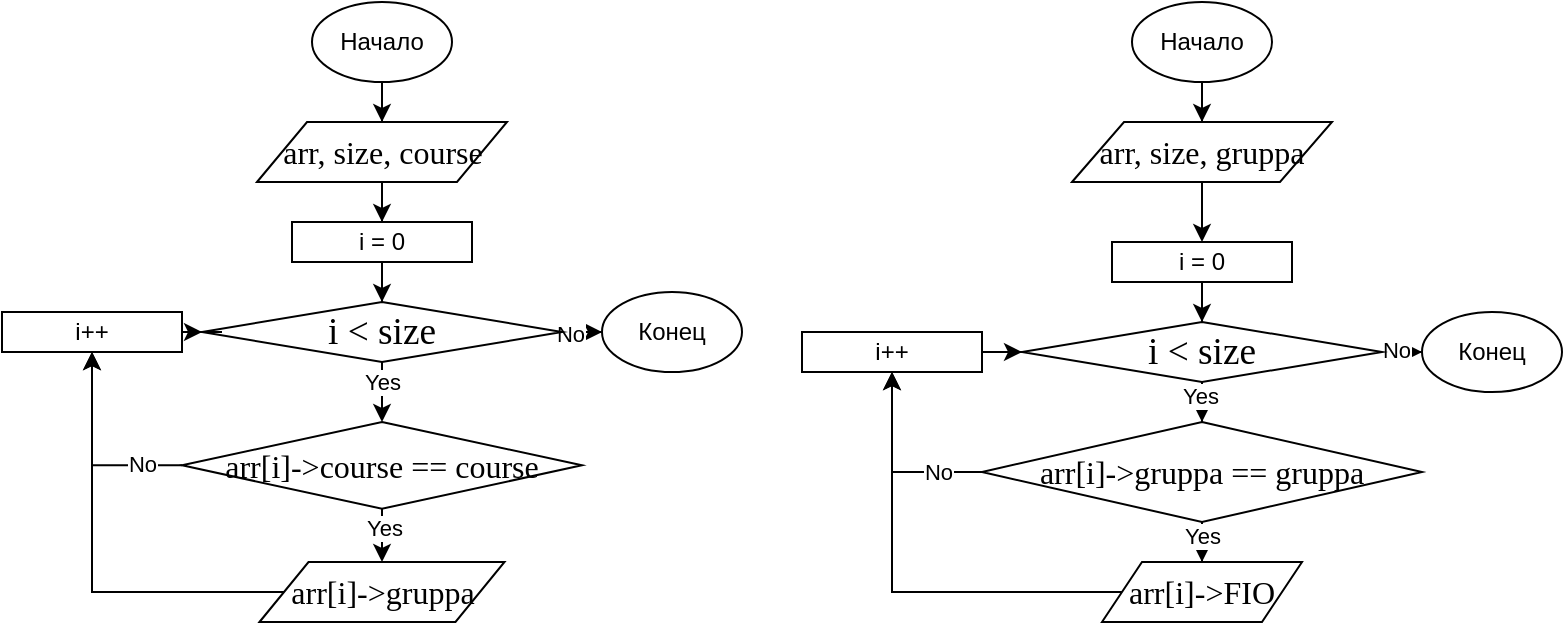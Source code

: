 <mxfile version="13.1.5" type="device"><diagram id="C5RBs43oDa-KdzZeNtuy" name="Page-1"><mxGraphModel dx="927" dy="409" grid="1" gridSize="10" guides="1" tooltips="1" connect="1" arrows="1" fold="1" page="1" pageScale="1" pageWidth="827" pageHeight="1169" math="0" shadow="0"><root><mxCell id="WIyWlLk6GJQsqaUBKTNV-0"/><mxCell id="WIyWlLk6GJQsqaUBKTNV-1" parent="WIyWlLk6GJQsqaUBKTNV-0"/><mxCell id="hzRiJR8K_pWHgd44_eGp-601" style="edgeStyle=orthogonalEdgeStyle;rounded=0;orthogonalLoop=1;jettySize=auto;html=1;entryX=0.5;entryY=0;entryDx=0;entryDy=0;" edge="1" parent="WIyWlLk6GJQsqaUBKTNV-1" source="hzRiJR8K_pWHgd44_eGp-397" target="hzRiJR8K_pWHgd44_eGp-568"><mxGeometry relative="1" as="geometry"/></mxCell><mxCell id="hzRiJR8K_pWHgd44_eGp-397" value="Начало" style="ellipse;whiteSpace=wrap;html=1;" vertex="1" parent="WIyWlLk6GJQsqaUBKTNV-1"><mxGeometry x="175" y="120" width="70" height="40" as="geometry"/></mxCell><mxCell id="hzRiJR8K_pWHgd44_eGp-451" value="Конец" style="ellipse;whiteSpace=wrap;html=1;" vertex="1" parent="WIyWlLk6GJQsqaUBKTNV-1"><mxGeometry x="730" y="275" width="70" height="40" as="geometry"/></mxCell><mxCell id="hzRiJR8K_pWHgd44_eGp-567" style="edgeStyle=orthogonalEdgeStyle;rounded=0;orthogonalLoop=1;jettySize=auto;html=1;entryX=0.5;entryY=0;entryDx=0;entryDy=0;" edge="1" parent="WIyWlLk6GJQsqaUBKTNV-1" source="hzRiJR8K_pWHgd44_eGp-568" target="hzRiJR8K_pWHgd44_eGp-571"><mxGeometry relative="1" as="geometry"/></mxCell><mxCell id="hzRiJR8K_pWHgd44_eGp-568" value="&lt;p class=&quot;MsoNormal&quot; style=&quot;margin: 0cm 0cm 0.0pt ; font-size: 12pt ; font-family: &amp;#34;times new roman&amp;#34; , serif&quot;&gt;&lt;span style=&quot;font-size: 12pt ; font-family: &amp;#34;times new roman&amp;#34; , serif&quot;&gt;arr, size, course&lt;/span&gt;&lt;span style=&quot;font-size: medium&quot;&gt;&lt;/span&gt;&lt;br&gt;&lt;/p&gt;" style="shape=parallelogram;perimeter=parallelogramPerimeter;whiteSpace=wrap;html=1;fontFamily=Helvetica;fontSize=12;fontColor=#000000;align=center;strokeColor=#000000;fillColor=#ffffff;" vertex="1" parent="WIyWlLk6GJQsqaUBKTNV-1"><mxGeometry x="147.5" y="180" width="125" height="30" as="geometry"/></mxCell><mxCell id="hzRiJR8K_pWHgd44_eGp-569" style="edgeStyle=orthogonalEdgeStyle;rounded=0;orthogonalLoop=1;jettySize=auto;html=1;exitX=0.5;exitY=1;exitDx=0;exitDy=0;" edge="1" parent="WIyWlLk6GJQsqaUBKTNV-1"><mxGeometry relative="1" as="geometry"><mxPoint x="210" y="210" as="sourcePoint"/><mxPoint x="210" y="210" as="targetPoint"/></mxGeometry></mxCell><mxCell id="hzRiJR8K_pWHgd44_eGp-570" style="edgeStyle=orthogonalEdgeStyle;rounded=0;orthogonalLoop=1;jettySize=auto;html=1;" edge="1" parent="WIyWlLk6GJQsqaUBKTNV-1" source="hzRiJR8K_pWHgd44_eGp-571" target="hzRiJR8K_pWHgd44_eGp-574"><mxGeometry relative="1" as="geometry"/></mxCell><mxCell id="hzRiJR8K_pWHgd44_eGp-571" value="i = 0" style="rounded=0;whiteSpace=wrap;html=1;fontFamily=Helvetica;fontSize=12;fontColor=#000000;align=center;strokeColor=#000000;fillColor=#ffffff;" vertex="1" parent="WIyWlLk6GJQsqaUBKTNV-1"><mxGeometry x="165" y="230" width="90" height="20" as="geometry"/></mxCell><mxCell id="hzRiJR8K_pWHgd44_eGp-572" style="edgeStyle=orthogonalEdgeStyle;rounded=0;orthogonalLoop=1;jettySize=auto;html=1;entryX=0.5;entryY=0;entryDx=0;entryDy=0;" edge="1" parent="WIyWlLk6GJQsqaUBKTNV-1" source="hzRiJR8K_pWHgd44_eGp-574" target="hzRiJR8K_pWHgd44_eGp-579"><mxGeometry relative="1" as="geometry"/></mxCell><mxCell id="hzRiJR8K_pWHgd44_eGp-573" value="Yes" style="edgeLabel;html=1;align=center;verticalAlign=middle;resizable=0;points=[];" vertex="1" connectable="0" parent="hzRiJR8K_pWHgd44_eGp-572"><mxGeometry x="0.567" y="-1" relative="1" as="geometry"><mxPoint x="1" y="-9.17" as="offset"/></mxGeometry></mxCell><mxCell id="hzRiJR8K_pWHgd44_eGp-604" style="edgeStyle=orthogonalEdgeStyle;rounded=0;orthogonalLoop=1;jettySize=auto;html=1;" edge="1" parent="WIyWlLk6GJQsqaUBKTNV-1" source="hzRiJR8K_pWHgd44_eGp-574" target="hzRiJR8K_pWHgd44_eGp-603"><mxGeometry relative="1" as="geometry"/></mxCell><mxCell id="hzRiJR8K_pWHgd44_eGp-605" value="No" style="edgeLabel;html=1;align=center;verticalAlign=middle;resizable=0;points=[];" vertex="1" connectable="0" parent="hzRiJR8K_pWHgd44_eGp-604"><mxGeometry x="-0.872" y="-1" relative="1" as="geometry"><mxPoint as="offset"/></mxGeometry></mxCell><mxCell id="hzRiJR8K_pWHgd44_eGp-574" value="&lt;span lang=&quot;EN-US&quot; style=&quot;font-size: 14pt ; font-family: &amp;#34;times new roman&amp;#34; , serif&quot;&gt;i &amp;lt; size&lt;/span&gt;&lt;span style=&quot;font-size: medium&quot;&gt;&lt;/span&gt;" style="rhombus;whiteSpace=wrap;html=1;" vertex="1" parent="WIyWlLk6GJQsqaUBKTNV-1"><mxGeometry x="120" y="270" width="180" height="30" as="geometry"/></mxCell><mxCell id="hzRiJR8K_pWHgd44_eGp-575" style="edgeStyle=orthogonalEdgeStyle;rounded=0;orthogonalLoop=1;jettySize=auto;html=1;entryX=0;entryY=0.5;entryDx=0;entryDy=0;" edge="1" parent="WIyWlLk6GJQsqaUBKTNV-1" source="hzRiJR8K_pWHgd44_eGp-576" target="hzRiJR8K_pWHgd44_eGp-574"><mxGeometry relative="1" as="geometry"/></mxCell><mxCell id="hzRiJR8K_pWHgd44_eGp-576" value="i++" style="rounded=0;whiteSpace=wrap;html=1;fontFamily=Helvetica;fontSize=12;fontColor=#000000;align=center;strokeColor=#000000;fillColor=#ffffff;" vertex="1" parent="WIyWlLk6GJQsqaUBKTNV-1"><mxGeometry x="20" y="275" width="90" height="20" as="geometry"/></mxCell><mxCell id="hzRiJR8K_pWHgd44_eGp-578" style="edgeStyle=orthogonalEdgeStyle;rounded=0;orthogonalLoop=1;jettySize=auto;html=1;entryX=0.5;entryY=0;entryDx=0;entryDy=0;" edge="1" parent="WIyWlLk6GJQsqaUBKTNV-1" source="hzRiJR8K_pWHgd44_eGp-579" target="hzRiJR8K_pWHgd44_eGp-581"><mxGeometry relative="1" as="geometry"/></mxCell><mxCell id="hzRiJR8K_pWHgd44_eGp-599" value="Yes" style="edgeLabel;html=1;align=center;verticalAlign=middle;resizable=0;points=[];" vertex="1" connectable="0" parent="hzRiJR8K_pWHgd44_eGp-578"><mxGeometry x="-0.65" y="1" relative="1" as="geometry"><mxPoint as="offset"/></mxGeometry></mxCell><mxCell id="hzRiJR8K_pWHgd44_eGp-597" style="edgeStyle=orthogonalEdgeStyle;rounded=0;orthogonalLoop=1;jettySize=auto;html=1;entryX=0.5;entryY=1;entryDx=0;entryDy=0;" edge="1" parent="WIyWlLk6GJQsqaUBKTNV-1" source="hzRiJR8K_pWHgd44_eGp-579" target="hzRiJR8K_pWHgd44_eGp-576"><mxGeometry relative="1" as="geometry"><Array as="points"><mxPoint x="65" y="352"/></Array></mxGeometry></mxCell><mxCell id="hzRiJR8K_pWHgd44_eGp-598" value="No" style="edgeLabel;html=1;align=center;verticalAlign=middle;resizable=0;points=[];" vertex="1" connectable="0" parent="hzRiJR8K_pWHgd44_eGp-597"><mxGeometry x="-0.6" y="-1" relative="1" as="geometry"><mxPoint as="offset"/></mxGeometry></mxCell><mxCell id="hzRiJR8K_pWHgd44_eGp-579" value="&lt;span lang=&quot;EN-US&quot; style=&quot;font-size: 12pt ; font-family: &amp;#34;times new roman&amp;#34; , serif&quot;&gt;arr[i]-&amp;gt;course == course&lt;/span&gt;&lt;span style=&quot;font-size: medium&quot;&gt;&lt;/span&gt;" style="rhombus;whiteSpace=wrap;html=1;" vertex="1" parent="WIyWlLk6GJQsqaUBKTNV-1"><mxGeometry x="110" y="330" width="200" height="43.33" as="geometry"/></mxCell><mxCell id="hzRiJR8K_pWHgd44_eGp-600" style="edgeStyle=orthogonalEdgeStyle;rounded=0;orthogonalLoop=1;jettySize=auto;html=1;entryX=0.5;entryY=1;entryDx=0;entryDy=0;" edge="1" parent="WIyWlLk6GJQsqaUBKTNV-1" source="hzRiJR8K_pWHgd44_eGp-581" target="hzRiJR8K_pWHgd44_eGp-576"><mxGeometry relative="1" as="geometry"/></mxCell><mxCell id="hzRiJR8K_pWHgd44_eGp-581" value="&lt;span lang=&quot;SV&quot; style=&quot;font-size: 12pt ; font-family: &amp;#34;times new roman&amp;#34; , serif&quot;&gt;arr[i]-&amp;gt;gruppa&lt;/span&gt;&lt;span style=&quot;font-size: medium&quot;&gt;&lt;/span&gt;" style="shape=parallelogram;perimeter=parallelogramPerimeter;whiteSpace=wrap;html=1;fontFamily=Helvetica;fontSize=12;fontColor=#000000;align=center;strokeColor=#000000;fillColor=#ffffff;" vertex="1" parent="WIyWlLk6GJQsqaUBKTNV-1"><mxGeometry x="148.75" y="400" width="122.5" height="30" as="geometry"/></mxCell><mxCell id="hzRiJR8K_pWHgd44_eGp-582" style="edgeStyle=orthogonalEdgeStyle;rounded=0;orthogonalLoop=1;jettySize=auto;html=1;entryX=0.5;entryY=0;entryDx=0;entryDy=0;" edge="1" parent="WIyWlLk6GJQsqaUBKTNV-1" source="hzRiJR8K_pWHgd44_eGp-583" target="hzRiJR8K_pWHgd44_eGp-586"><mxGeometry relative="1" as="geometry"/></mxCell><mxCell id="hzRiJR8K_pWHgd44_eGp-583" value="&lt;p class=&quot;MsoNormal&quot; style=&quot;margin: 0cm 0cm 0.0pt&quot;&gt;&lt;font face=&quot;times new roman, serif&quot;&gt;&lt;span style=&quot;font-size: 16px&quot;&gt;arr, size, gruppa&lt;/span&gt;&lt;/font&gt;&lt;br&gt;&lt;/p&gt;&lt;span style=&quot;font-size: medium&quot;&gt;&lt;/span&gt;" style="shape=parallelogram;perimeter=parallelogramPerimeter;whiteSpace=wrap;html=1;fontFamily=Helvetica;fontSize=12;fontColor=#000000;align=center;strokeColor=#000000;fillColor=#ffffff;" vertex="1" parent="WIyWlLk6GJQsqaUBKTNV-1"><mxGeometry x="555" y="180" width="130" height="30" as="geometry"/></mxCell><mxCell id="hzRiJR8K_pWHgd44_eGp-584" style="edgeStyle=orthogonalEdgeStyle;rounded=0;orthogonalLoop=1;jettySize=auto;html=1;exitX=0.5;exitY=1;exitDx=0;exitDy=0;" edge="1" parent="WIyWlLk6GJQsqaUBKTNV-1"><mxGeometry relative="1" as="geometry"><mxPoint x="620" y="220" as="sourcePoint"/><mxPoint x="620" y="220" as="targetPoint"/></mxGeometry></mxCell><mxCell id="hzRiJR8K_pWHgd44_eGp-585" style="edgeStyle=orthogonalEdgeStyle;rounded=0;orthogonalLoop=1;jettySize=auto;html=1;" edge="1" parent="WIyWlLk6GJQsqaUBKTNV-1" source="hzRiJR8K_pWHgd44_eGp-586" target="hzRiJR8K_pWHgd44_eGp-589"><mxGeometry relative="1" as="geometry"/></mxCell><mxCell id="hzRiJR8K_pWHgd44_eGp-586" value="i = 0" style="rounded=0;whiteSpace=wrap;html=1;fontFamily=Helvetica;fontSize=12;fontColor=#000000;align=center;strokeColor=#000000;fillColor=#ffffff;" vertex="1" parent="WIyWlLk6GJQsqaUBKTNV-1"><mxGeometry x="575" y="240" width="90" height="20" as="geometry"/></mxCell><mxCell id="hzRiJR8K_pWHgd44_eGp-587" style="edgeStyle=orthogonalEdgeStyle;rounded=0;orthogonalLoop=1;jettySize=auto;html=1;entryX=0.5;entryY=0;entryDx=0;entryDy=0;" edge="1" parent="WIyWlLk6GJQsqaUBKTNV-1" source="hzRiJR8K_pWHgd44_eGp-589" target="hzRiJR8K_pWHgd44_eGp-594"><mxGeometry relative="1" as="geometry"/></mxCell><mxCell id="hzRiJR8K_pWHgd44_eGp-588" value="Yes" style="edgeLabel;html=1;align=center;verticalAlign=middle;resizable=0;points=[];" vertex="1" connectable="0" parent="hzRiJR8K_pWHgd44_eGp-587"><mxGeometry x="0.567" y="-1" relative="1" as="geometry"><mxPoint as="offset"/></mxGeometry></mxCell><mxCell id="hzRiJR8K_pWHgd44_eGp-613" style="edgeStyle=orthogonalEdgeStyle;rounded=0;orthogonalLoop=1;jettySize=auto;html=1;entryX=0;entryY=0.5;entryDx=0;entryDy=0;" edge="1" parent="WIyWlLk6GJQsqaUBKTNV-1" source="hzRiJR8K_pWHgd44_eGp-589" target="hzRiJR8K_pWHgd44_eGp-451"><mxGeometry relative="1" as="geometry"/></mxCell><mxCell id="hzRiJR8K_pWHgd44_eGp-614" value="No" style="edgeLabel;html=1;align=center;verticalAlign=middle;resizable=0;points=[];" vertex="1" connectable="0" parent="hzRiJR8K_pWHgd44_eGp-613"><mxGeometry x="0.544" y="1" relative="1" as="geometry"><mxPoint as="offset"/></mxGeometry></mxCell><mxCell id="hzRiJR8K_pWHgd44_eGp-589" value="&lt;span lang=&quot;EN-US&quot; style=&quot;font-size: 14pt ; font-family: &amp;#34;times new roman&amp;#34; , serif&quot;&gt;i &amp;lt; size&lt;/span&gt;&lt;span style=&quot;font-size: medium&quot;&gt;&lt;/span&gt;" style="rhombus;whiteSpace=wrap;html=1;" vertex="1" parent="WIyWlLk6GJQsqaUBKTNV-1"><mxGeometry x="530" y="280" width="180" height="30" as="geometry"/></mxCell><mxCell id="hzRiJR8K_pWHgd44_eGp-590" style="edgeStyle=orthogonalEdgeStyle;rounded=0;orthogonalLoop=1;jettySize=auto;html=1;entryX=0;entryY=0.5;entryDx=0;entryDy=0;" edge="1" parent="WIyWlLk6GJQsqaUBKTNV-1" source="hzRiJR8K_pWHgd44_eGp-591" target="hzRiJR8K_pWHgd44_eGp-589"><mxGeometry relative="1" as="geometry"/></mxCell><mxCell id="hzRiJR8K_pWHgd44_eGp-591" value="i++" style="rounded=0;whiteSpace=wrap;html=1;fontFamily=Helvetica;fontSize=12;fontColor=#000000;align=center;strokeColor=#000000;fillColor=#ffffff;" vertex="1" parent="WIyWlLk6GJQsqaUBKTNV-1"><mxGeometry x="420" y="285" width="90" height="20" as="geometry"/></mxCell><mxCell id="hzRiJR8K_pWHgd44_eGp-592" style="edgeStyle=orthogonalEdgeStyle;rounded=0;orthogonalLoop=1;jettySize=auto;html=1;entryX=0.5;entryY=1;entryDx=0;entryDy=0;" edge="1" parent="WIyWlLk6GJQsqaUBKTNV-1" source="hzRiJR8K_pWHgd44_eGp-594" target="hzRiJR8K_pWHgd44_eGp-591"><mxGeometry relative="1" as="geometry"><Array as="points"><mxPoint x="465" y="355"/></Array></mxGeometry></mxCell><mxCell id="hzRiJR8K_pWHgd44_eGp-611" value="No" style="edgeLabel;html=1;align=center;verticalAlign=middle;resizable=0;points=[];" vertex="1" connectable="0" parent="hzRiJR8K_pWHgd44_eGp-592"><mxGeometry x="-0.522" relative="1" as="geometry"><mxPoint as="offset"/></mxGeometry></mxCell><mxCell id="hzRiJR8K_pWHgd44_eGp-593" style="edgeStyle=orthogonalEdgeStyle;rounded=0;orthogonalLoop=1;jettySize=auto;html=1;entryX=0.5;entryY=0;entryDx=0;entryDy=0;" edge="1" parent="WIyWlLk6GJQsqaUBKTNV-1" source="hzRiJR8K_pWHgd44_eGp-594" target="hzRiJR8K_pWHgd44_eGp-596"><mxGeometry relative="1" as="geometry"/></mxCell><mxCell id="hzRiJR8K_pWHgd44_eGp-612" value="Yes" style="edgeLabel;html=1;align=center;verticalAlign=middle;resizable=0;points=[];" vertex="1" connectable="0" parent="hzRiJR8K_pWHgd44_eGp-593"><mxGeometry x="0.561" relative="1" as="geometry"><mxPoint as="offset"/></mxGeometry></mxCell><mxCell id="hzRiJR8K_pWHgd44_eGp-594" value="&lt;span lang=&quot;SV&quot; style=&quot;font-size: 12pt ; font-family: &amp;#34;times new roman&amp;#34; , serif&quot;&gt;arr[i]-&amp;gt;gruppa == gruppa&lt;/span&gt;&lt;span style=&quot;font-size: medium&quot;&gt;&lt;/span&gt;" style="rhombus;whiteSpace=wrap;html=1;" vertex="1" parent="WIyWlLk6GJQsqaUBKTNV-1"><mxGeometry x="510" y="330" width="220" height="50" as="geometry"/></mxCell><mxCell id="hzRiJR8K_pWHgd44_eGp-595" style="edgeStyle=orthogonalEdgeStyle;rounded=0;orthogonalLoop=1;jettySize=auto;html=1;entryX=0.5;entryY=1;entryDx=0;entryDy=0;" edge="1" parent="WIyWlLk6GJQsqaUBKTNV-1" source="hzRiJR8K_pWHgd44_eGp-596" target="hzRiJR8K_pWHgd44_eGp-591"><mxGeometry relative="1" as="geometry"/></mxCell><mxCell id="hzRiJR8K_pWHgd44_eGp-596" value="&lt;span lang=&quot;SV&quot; style=&quot;font-size: 12pt ; font-family: &amp;#34;times new roman&amp;#34; , serif&quot;&gt;arr[i]-&amp;gt;FIO&lt;/span&gt;&lt;span style=&quot;font-size: medium&quot;&gt;&lt;/span&gt;" style="shape=parallelogram;perimeter=parallelogramPerimeter;whiteSpace=wrap;html=1;fontFamily=Helvetica;fontSize=12;fontColor=#000000;align=center;strokeColor=#000000;fillColor=#ffffff;" vertex="1" parent="WIyWlLk6GJQsqaUBKTNV-1"><mxGeometry x="570" y="400" width="100" height="30" as="geometry"/></mxCell><mxCell id="hzRiJR8K_pWHgd44_eGp-603" value="Конец" style="ellipse;whiteSpace=wrap;html=1;" vertex="1" parent="WIyWlLk6GJQsqaUBKTNV-1"><mxGeometry x="320" y="265" width="70" height="40" as="geometry"/></mxCell><mxCell id="hzRiJR8K_pWHgd44_eGp-607" style="edgeStyle=orthogonalEdgeStyle;rounded=0;orthogonalLoop=1;jettySize=auto;html=1;entryX=0.5;entryY=0;entryDx=0;entryDy=0;" edge="1" parent="WIyWlLk6GJQsqaUBKTNV-1" source="hzRiJR8K_pWHgd44_eGp-606" target="hzRiJR8K_pWHgd44_eGp-583"><mxGeometry relative="1" as="geometry"/></mxCell><mxCell id="hzRiJR8K_pWHgd44_eGp-606" value="Начало" style="ellipse;whiteSpace=wrap;html=1;" vertex="1" parent="WIyWlLk6GJQsqaUBKTNV-1"><mxGeometry x="585" y="120" width="70" height="40" as="geometry"/></mxCell></root></mxGraphModel></diagram></mxfile>